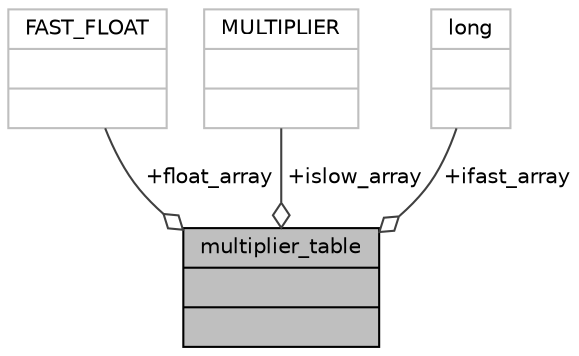 digraph "multiplier_table"
{
 // LATEX_PDF_SIZE
  bgcolor="transparent";
  edge [fontname="Helvetica",fontsize="10",labelfontname="Helvetica",labelfontsize="10"];
  node [fontname="Helvetica",fontsize="10",shape=record];
  Node1 [label="{multiplier_table\n||}",height=0.2,width=0.4,color="black", fillcolor="grey75", style="filled", fontcolor="black",tooltip=" "];
  Node2 -> Node1 [color="grey25",fontsize="10",style="solid",label=" +float_array" ,arrowhead="odiamond"];
  Node2 [label="{FAST_FLOAT\n||}",height=0.2,width=0.4,color="grey75",tooltip=" "];
  Node3 -> Node1 [color="grey25",fontsize="10",style="solid",label=" +islow_array" ,arrowhead="odiamond"];
  Node3 [label="{MULTIPLIER\n||}",height=0.2,width=0.4,color="grey75",tooltip=" "];
  Node4 -> Node1 [color="grey25",fontsize="10",style="solid",label=" +ifast_array" ,arrowhead="odiamond"];
  Node4 [label="{long\n||}",height=0.2,width=0.4,color="grey75",tooltip=" "];
}
